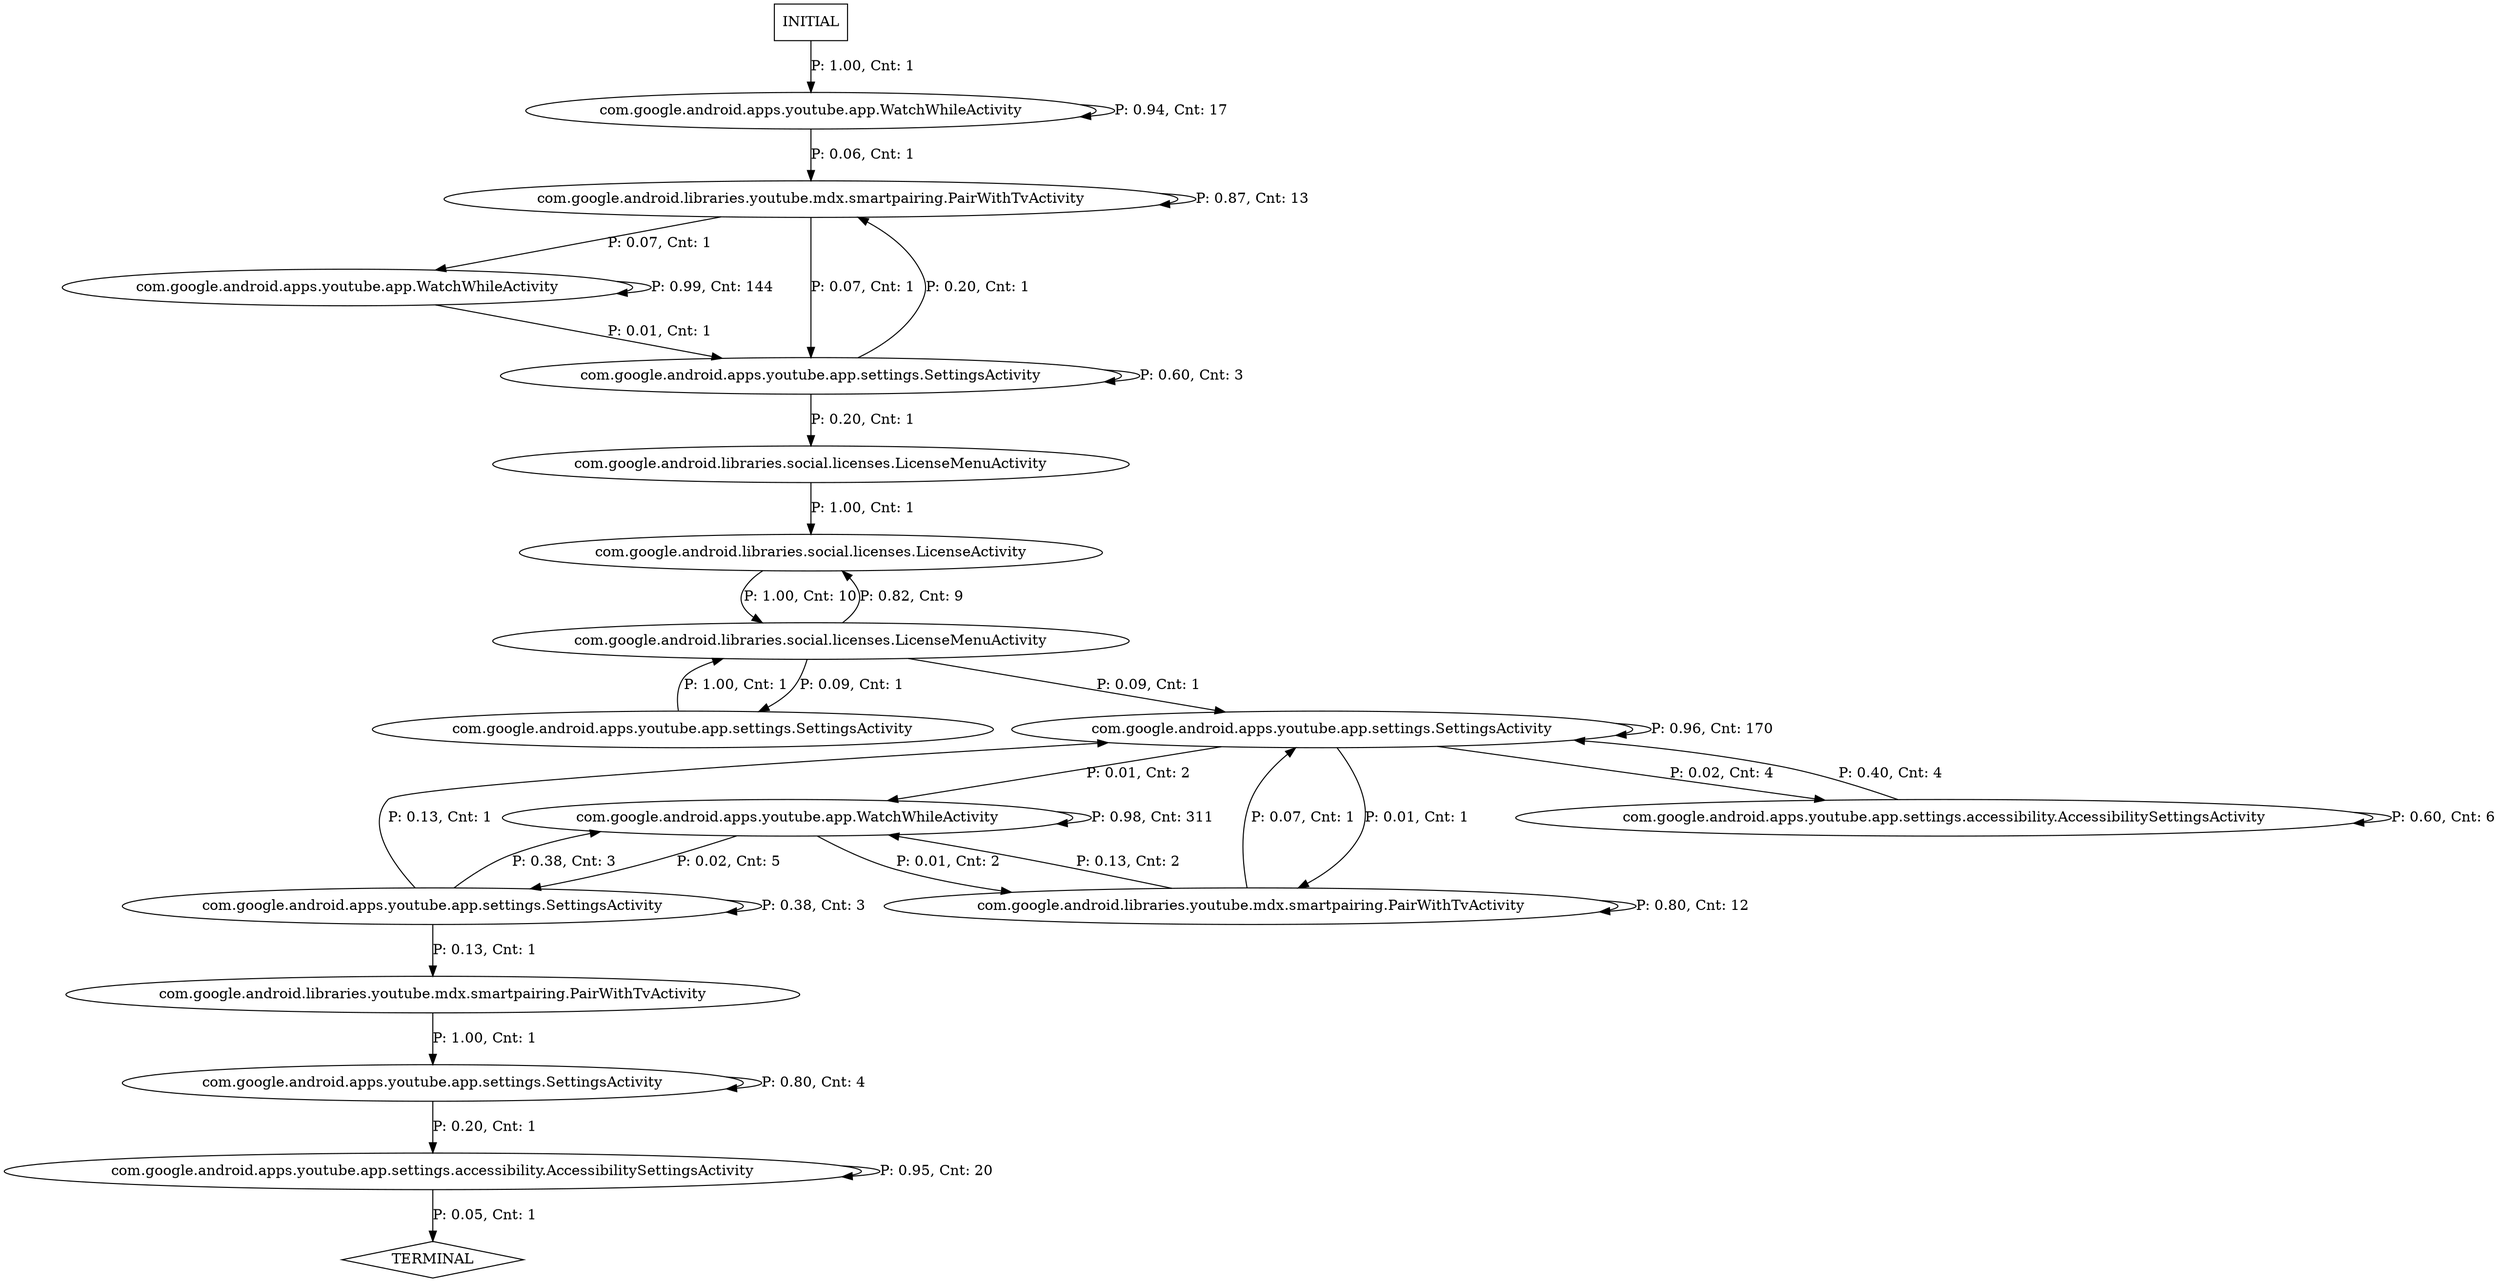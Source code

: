 digraph G {
  0 [label="com.google.android.apps.youtube.app.WatchWhileActivity"];
  1 [label="com.google.android.apps.youtube.app.WatchWhileActivity"];
  2 [label="com.google.android.apps.youtube.app.WatchWhileActivity"];
  3 [label="com.google.android.apps.youtube.app.settings.SettingsActivity"];
  4 [label="com.google.android.apps.youtube.app.settings.SettingsActivity"];
  5 [label="com.google.android.apps.youtube.app.settings.SettingsActivity"];
  6 [label="com.google.android.apps.youtube.app.settings.SettingsActivity"];
  7 [label="com.google.android.apps.youtube.app.settings.SettingsActivity"];
  8 [label="com.google.android.apps.youtube.app.settings.accessibility.AccessibilitySettingsActivity"];
  9 [label="com.google.android.apps.youtube.app.settings.accessibility.AccessibilitySettingsActivity"];
  10 [label="com.google.android.libraries.social.licenses.LicenseActivity"];
  11 [label="com.google.android.libraries.social.licenses.LicenseMenuActivity"];
  12 [label="com.google.android.libraries.social.licenses.LicenseMenuActivity"];
  13 [label="com.google.android.libraries.youtube.mdx.smartpairing.PairWithTvActivity"];
  14 [label="com.google.android.libraries.youtube.mdx.smartpairing.PairWithTvActivity"];
  15 [label="com.google.android.libraries.youtube.mdx.smartpairing.PairWithTvActivity"];
  16 [label="TERMINAL",shape=diamond];
  17 [label="INITIAL",shape=box];
0->0 [label="P: 0.94, Cnt: 17"];
0->14 [label="P: 0.06, Cnt: 1"];
1->1 [label="P: 0.99, Cnt: 144"];
1->5 [label="P: 0.01, Cnt: 1"];
2->2 [label="P: 0.98, Cnt: 311"];
2->7 [label="P: 0.02, Cnt: 5"];
2->15 [label="P: 0.01, Cnt: 2"];
3->12 [label="P: 1.00, Cnt: 1"];
4->4 [label="P: 0.80, Cnt: 4"];
4->9 [label="P: 0.20, Cnt: 1"];
5->5 [label="P: 0.60, Cnt: 3"];
5->11 [label="P: 0.20, Cnt: 1"];
5->14 [label="P: 0.20, Cnt: 1"];
6->2 [label="P: 0.01, Cnt: 2"];
6->6 [label="P: 0.96, Cnt: 170"];
6->8 [label="P: 0.02, Cnt: 4"];
6->15 [label="P: 0.01, Cnt: 1"];
7->2 [label="P: 0.38, Cnt: 3"];
7->6 [label="P: 0.13, Cnt: 1"];
7->7 [label="P: 0.38, Cnt: 3"];
7->13 [label="P: 0.13, Cnt: 1"];
8->6 [label="P: 0.40, Cnt: 4"];
8->8 [label="P: 0.60, Cnt: 6"];
9->9 [label="P: 0.95, Cnt: 20"];
9->16 [label="P: 0.05, Cnt: 1"];
10->12 [label="P: 1.00, Cnt: 10"];
11->10 [label="P: 1.00, Cnt: 1"];
12->6 [label="P: 0.09, Cnt: 1"];
12->3 [label="P: 0.09, Cnt: 1"];
12->10 [label="P: 0.82, Cnt: 9"];
13->4 [label="P: 1.00, Cnt: 1"];
14->1 [label="P: 0.07, Cnt: 1"];
14->5 [label="P: 0.07, Cnt: 1"];
14->14 [label="P: 0.87, Cnt: 13"];
15->2 [label="P: 0.13, Cnt: 2"];
15->6 [label="P: 0.07, Cnt: 1"];
15->15 [label="P: 0.80, Cnt: 12"];
17->0 [label="P: 1.00, Cnt: 1"];
}
